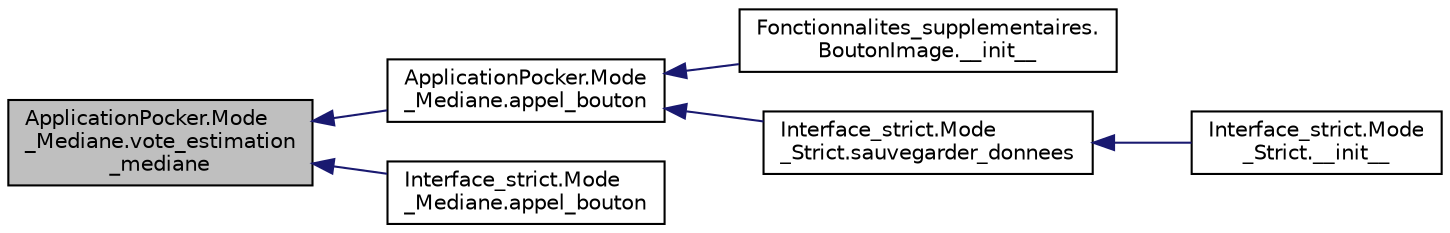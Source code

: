digraph "ApplicationPocker.Mode_Mediane.vote_estimation_mediane"
{
  edge [fontname="Helvetica",fontsize="10",labelfontname="Helvetica",labelfontsize="10"];
  node [fontname="Helvetica",fontsize="10",shape=record];
  rankdir="LR";
  Node37 [label="ApplicationPocker.Mode\l_Mediane.vote_estimation\l_mediane",height=0.2,width=0.4,color="black", fillcolor="grey75", style="filled", fontcolor="black"];
  Node37 -> Node38 [dir="back",color="midnightblue",fontsize="10",style="solid",fontname="Helvetica"];
  Node38 [label="ApplicationPocker.Mode\l_Mediane.appel_bouton",height=0.2,width=0.4,color="black", fillcolor="white", style="filled",URL="$class_application_pocker_1_1_mode___mediane.html#a517a65f4e30ee16049d653066583fae0"];
  Node38 -> Node39 [dir="back",color="midnightblue",fontsize="10",style="solid",fontname="Helvetica"];
  Node39 [label="Fonctionnalites_supplementaires.\lBoutonImage.__init__",height=0.2,width=0.4,color="black", fillcolor="white", style="filled",URL="$class_fonctionnalites__supplementaires_1_1_bouton_image.html#af5caff29afa7b6c0fe2c2cfd7b5e06c9"];
  Node38 -> Node40 [dir="back",color="midnightblue",fontsize="10",style="solid",fontname="Helvetica"];
  Node40 [label="Interface_strict.Mode\l_Strict.sauvegarder_donnees",height=0.2,width=0.4,color="black", fillcolor="white", style="filled",URL="$class_interface__strict_1_1_mode___strict.html#a3fc3e3f1b7b81190fb9504d8d1373c93"];
  Node40 -> Node41 [dir="back",color="midnightblue",fontsize="10",style="solid",fontname="Helvetica"];
  Node41 [label="Interface_strict.Mode\l_Strict.__init__",height=0.2,width=0.4,color="black", fillcolor="white", style="filled",URL="$class_interface__strict_1_1_mode___strict.html#a2cfc45c81a34f7c133c7e208030be1d3"];
  Node37 -> Node42 [dir="back",color="midnightblue",fontsize="10",style="solid",fontname="Helvetica"];
  Node42 [label="Interface_strict.Mode\l_Mediane.appel_bouton",height=0.2,width=0.4,color="black", fillcolor="white", style="filled",URL="$class_interface__strict_1_1_mode___mediane.html#a9ae18538fa6846f5e26ad91680143296"];
}
